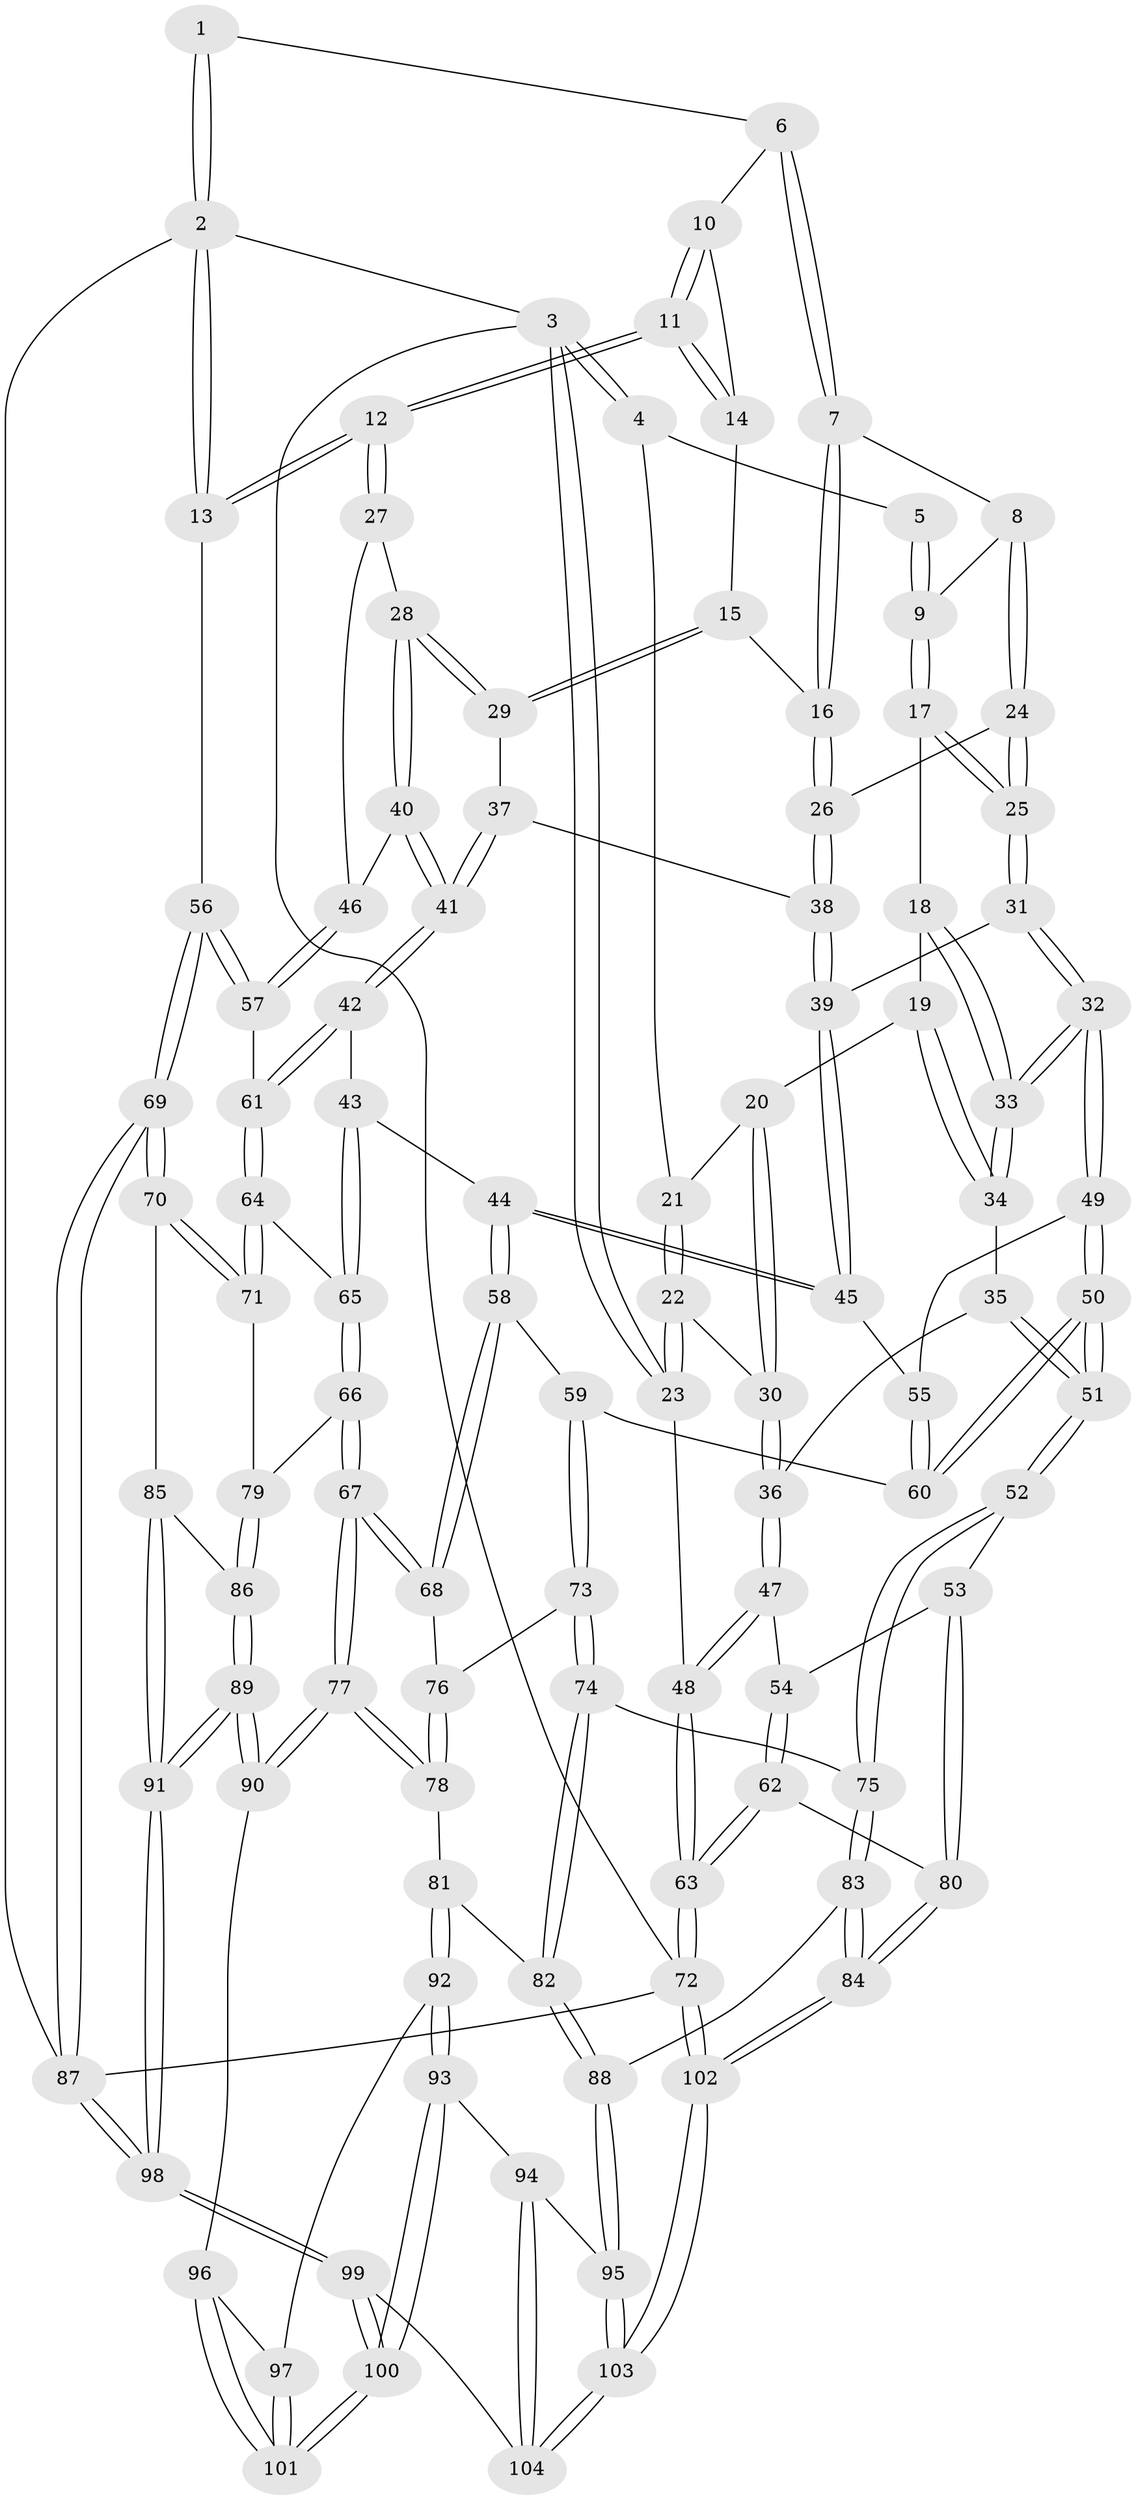 // coarse degree distribution, {3: 0.22580645161290322, 4: 0.12903225806451613, 2: 0.1935483870967742, 5: 0.12903225806451613, 6: 0.16129032258064516, 7: 0.12903225806451613, 1: 0.03225806451612903}
// Generated by graph-tools (version 1.1) at 2025/06/03/04/25 22:06:16]
// undirected, 104 vertices, 257 edges
graph export_dot {
graph [start="1"]
  node [color=gray90,style=filled];
  1 [pos="+0.7393288967994104+0"];
  2 [pos="+1+0"];
  3 [pos="+0+0"];
  4 [pos="+0.12979602868703904+0"];
  5 [pos="+0.395067930357174+0"];
  6 [pos="+0.7422973949965228+0"];
  7 [pos="+0.6571027914509432+0.08370180895645275"];
  8 [pos="+0.5155366102503395+0.08365779758933269"];
  9 [pos="+0.43561908532708027+0.03703034566481368"];
  10 [pos="+0.7957705225461003+0"];
  11 [pos="+1+0.12304818317156445"];
  12 [pos="+1+0.14846021916235852"];
  13 [pos="+1+0.1357241475859129"];
  14 [pos="+0.8447655495680821+0.06798061997200842"];
  15 [pos="+0.8085662742820755+0.14058309915504194"];
  16 [pos="+0.6815527361398308+0.14467921153699087"];
  17 [pos="+0.4099627477351691+0.07935246493387639"];
  18 [pos="+0.35433195768235914+0.13101704405683945"];
  19 [pos="+0.2490528181772686+0.13732467821938718"];
  20 [pos="+0.21784502110120763+0.11898311687893742"];
  21 [pos="+0.19985851722602818+0.05909834286459628"];
  22 [pos="+0+0.17221580806704848"];
  23 [pos="+0+0.11832972751027135"];
  24 [pos="+0.5338031693717563+0.18298662479247108"];
  25 [pos="+0.4852005213881796+0.25017148274962225"];
  26 [pos="+0.6643598462714495+0.20605740483460008"];
  27 [pos="+0.9411206846118277+0.24231445631958506"];
  28 [pos="+0.882927814640827+0.23971788122054172"];
  29 [pos="+0.8611622904315919+0.22981038192419073"];
  30 [pos="+0.08310008023100256+0.21954407950063468"];
  31 [pos="+0.47489729844887446+0.2965770576038432"];
  32 [pos="+0.41370461776928164+0.3507851369026402"];
  33 [pos="+0.37691813043952727+0.27884188414550753"];
  34 [pos="+0.2526938366297406+0.2240031691340171"];
  35 [pos="+0.20966061300654348+0.2914548657972515"];
  36 [pos="+0.12878400027694836+0.2831629589022797"];
  37 [pos="+0.7806445355609047+0.26102192716621275"];
  38 [pos="+0.6672761896019398+0.2386934452159881"];
  39 [pos="+0.6464304041460613+0.2867994834535836"];
  40 [pos="+0.8007994521179148+0.4138953987714916"];
  41 [pos="+0.772502213000583+0.43492852684466643"];
  42 [pos="+0.7624273235597362+0.44681680780470456"];
  43 [pos="+0.7565376205317367+0.4484913859853855"];
  44 [pos="+0.7188928077543933+0.4472713114654336"];
  45 [pos="+0.6754454401144684+0.38886040699256247"];
  46 [pos="+0.9166190995907257+0.38213952771530396"];
  47 [pos="+0.09826926195005885+0.418182077687793"];
  48 [pos="+0+0.3907334906973988"];
  49 [pos="+0.4035604434448776+0.384251334263563"];
  50 [pos="+0.36532357984066444+0.4484876688022843"];
  51 [pos="+0.3625081196184473+0.450865164033343"];
  52 [pos="+0.3183140489061625+0.5261798141473542"];
  53 [pos="+0.2823213681895233+0.5251151587200121"];
  54 [pos="+0.12504705013874415+0.44976871010033714"];
  55 [pos="+0.5613866539816218+0.39721441212363817"];
  56 [pos="+1+0.4803854048868695"];
  57 [pos="+1+0.45960881781388324"];
  58 [pos="+0.6451517502313158+0.5257938896658186"];
  59 [pos="+0.6198017585506744+0.5247140830735305"];
  60 [pos="+0.5838286226520373+0.5111007173588076"];
  61 [pos="+0.8774176620236485+0.5129973595685041"];
  62 [pos="+0+0.6895876648071355"];
  63 [pos="+0+0.6936445378225705"];
  64 [pos="+0.8918853184873285+0.591538477451697"];
  65 [pos="+0.7905480231261214+0.6246471804619907"];
  66 [pos="+0.7472324697528575+0.7087697468159166"];
  67 [pos="+0.7288552885627879+0.7232565185328441"];
  68 [pos="+0.6502610633500423+0.5695635155095379"];
  69 [pos="+1+0.6877994443844703"];
  70 [pos="+1+0.6948958734833474"];
  71 [pos="+0.9146067890135055+0.6153363268037412"];
  72 [pos="+0+1"];
  73 [pos="+0.48122537331750453+0.642434621270474"];
  74 [pos="+0.456365883690239+0.6589594377425625"];
  75 [pos="+0.33552793750133714+0.576331193586631"];
  76 [pos="+0.6116474606574728+0.6102510009823766"];
  77 [pos="+0.7241836756653242+0.7360725723767875"];
  78 [pos="+0.5394893685045239+0.7397393512989727"];
  79 [pos="+0.848448970412204+0.6956697977468175"];
  80 [pos="+0+0.7025873075389437"];
  81 [pos="+0.5270349138248118+0.7426364522191883"];
  82 [pos="+0.5019057225022564+0.7227654513138893"];
  83 [pos="+0.2492530641004572+0.8180410515118818"];
  84 [pos="+0.19464401897872383+0.8377889706288306"];
  85 [pos="+0.9778517626709856+0.7544616672439226"];
  86 [pos="+0.949995862421338+0.759360014931547"];
  87 [pos="+1+1"];
  88 [pos="+0.31489919975081854+0.8535764370139468"];
  89 [pos="+0.8038543229699984+0.8513495237840207"];
  90 [pos="+0.7353081116435282+0.7705132770911214"];
  91 [pos="+0.855996174043152+1"];
  92 [pos="+0.5255982044347794+0.7717590340031386"];
  93 [pos="+0.44539163294954737+0.9035167876794814"];
  94 [pos="+0.39468307634158756+0.9042328902369405"];
  95 [pos="+0.3259044819481237+0.8641732872483631"];
  96 [pos="+0.7273288542954127+0.7788481195081196"];
  97 [pos="+0.582118648344901+0.8600620726386663"];
  98 [pos="+0.8675653586757908+1"];
  99 [pos="+0.6595460149908082+1"];
  100 [pos="+0.5974740972364394+1"];
  101 [pos="+0.6053757350792601+0.9451607354365679"];
  102 [pos="+0+1"];
  103 [pos="+0.24251308034003566+1"];
  104 [pos="+0.33781608425342274+1"];
  1 -- 2;
  1 -- 2;
  1 -- 6;
  2 -- 3;
  2 -- 13;
  2 -- 13;
  2 -- 87;
  3 -- 4;
  3 -- 4;
  3 -- 23;
  3 -- 23;
  3 -- 72;
  4 -- 5;
  4 -- 21;
  5 -- 9;
  5 -- 9;
  6 -- 7;
  6 -- 7;
  6 -- 10;
  7 -- 8;
  7 -- 16;
  7 -- 16;
  8 -- 9;
  8 -- 24;
  8 -- 24;
  9 -- 17;
  9 -- 17;
  10 -- 11;
  10 -- 11;
  10 -- 14;
  11 -- 12;
  11 -- 12;
  11 -- 14;
  11 -- 14;
  12 -- 13;
  12 -- 13;
  12 -- 27;
  12 -- 27;
  13 -- 56;
  14 -- 15;
  15 -- 16;
  15 -- 29;
  15 -- 29;
  16 -- 26;
  16 -- 26;
  17 -- 18;
  17 -- 25;
  17 -- 25;
  18 -- 19;
  18 -- 33;
  18 -- 33;
  19 -- 20;
  19 -- 34;
  19 -- 34;
  20 -- 21;
  20 -- 30;
  20 -- 30;
  21 -- 22;
  21 -- 22;
  22 -- 23;
  22 -- 23;
  22 -- 30;
  23 -- 48;
  24 -- 25;
  24 -- 25;
  24 -- 26;
  25 -- 31;
  25 -- 31;
  26 -- 38;
  26 -- 38;
  27 -- 28;
  27 -- 46;
  28 -- 29;
  28 -- 29;
  28 -- 40;
  28 -- 40;
  29 -- 37;
  30 -- 36;
  30 -- 36;
  31 -- 32;
  31 -- 32;
  31 -- 39;
  32 -- 33;
  32 -- 33;
  32 -- 49;
  32 -- 49;
  33 -- 34;
  33 -- 34;
  34 -- 35;
  35 -- 36;
  35 -- 51;
  35 -- 51;
  36 -- 47;
  36 -- 47;
  37 -- 38;
  37 -- 41;
  37 -- 41;
  38 -- 39;
  38 -- 39;
  39 -- 45;
  39 -- 45;
  40 -- 41;
  40 -- 41;
  40 -- 46;
  41 -- 42;
  41 -- 42;
  42 -- 43;
  42 -- 61;
  42 -- 61;
  43 -- 44;
  43 -- 65;
  43 -- 65;
  44 -- 45;
  44 -- 45;
  44 -- 58;
  44 -- 58;
  45 -- 55;
  46 -- 57;
  46 -- 57;
  47 -- 48;
  47 -- 48;
  47 -- 54;
  48 -- 63;
  48 -- 63;
  49 -- 50;
  49 -- 50;
  49 -- 55;
  50 -- 51;
  50 -- 51;
  50 -- 60;
  50 -- 60;
  51 -- 52;
  51 -- 52;
  52 -- 53;
  52 -- 75;
  52 -- 75;
  53 -- 54;
  53 -- 80;
  53 -- 80;
  54 -- 62;
  54 -- 62;
  55 -- 60;
  55 -- 60;
  56 -- 57;
  56 -- 57;
  56 -- 69;
  56 -- 69;
  57 -- 61;
  58 -- 59;
  58 -- 68;
  58 -- 68;
  59 -- 60;
  59 -- 73;
  59 -- 73;
  61 -- 64;
  61 -- 64;
  62 -- 63;
  62 -- 63;
  62 -- 80;
  63 -- 72;
  63 -- 72;
  64 -- 65;
  64 -- 71;
  64 -- 71;
  65 -- 66;
  65 -- 66;
  66 -- 67;
  66 -- 67;
  66 -- 79;
  67 -- 68;
  67 -- 68;
  67 -- 77;
  67 -- 77;
  68 -- 76;
  69 -- 70;
  69 -- 70;
  69 -- 87;
  69 -- 87;
  70 -- 71;
  70 -- 71;
  70 -- 85;
  71 -- 79;
  72 -- 102;
  72 -- 102;
  72 -- 87;
  73 -- 74;
  73 -- 74;
  73 -- 76;
  74 -- 75;
  74 -- 82;
  74 -- 82;
  75 -- 83;
  75 -- 83;
  76 -- 78;
  76 -- 78;
  77 -- 78;
  77 -- 78;
  77 -- 90;
  77 -- 90;
  78 -- 81;
  79 -- 86;
  79 -- 86;
  80 -- 84;
  80 -- 84;
  81 -- 82;
  81 -- 92;
  81 -- 92;
  82 -- 88;
  82 -- 88;
  83 -- 84;
  83 -- 84;
  83 -- 88;
  84 -- 102;
  84 -- 102;
  85 -- 86;
  85 -- 91;
  85 -- 91;
  86 -- 89;
  86 -- 89;
  87 -- 98;
  87 -- 98;
  88 -- 95;
  88 -- 95;
  89 -- 90;
  89 -- 90;
  89 -- 91;
  89 -- 91;
  90 -- 96;
  91 -- 98;
  91 -- 98;
  92 -- 93;
  92 -- 93;
  92 -- 97;
  93 -- 94;
  93 -- 100;
  93 -- 100;
  94 -- 95;
  94 -- 104;
  94 -- 104;
  95 -- 103;
  95 -- 103;
  96 -- 97;
  96 -- 101;
  96 -- 101;
  97 -- 101;
  97 -- 101;
  98 -- 99;
  98 -- 99;
  99 -- 100;
  99 -- 100;
  99 -- 104;
  100 -- 101;
  100 -- 101;
  102 -- 103;
  102 -- 103;
  103 -- 104;
  103 -- 104;
}
